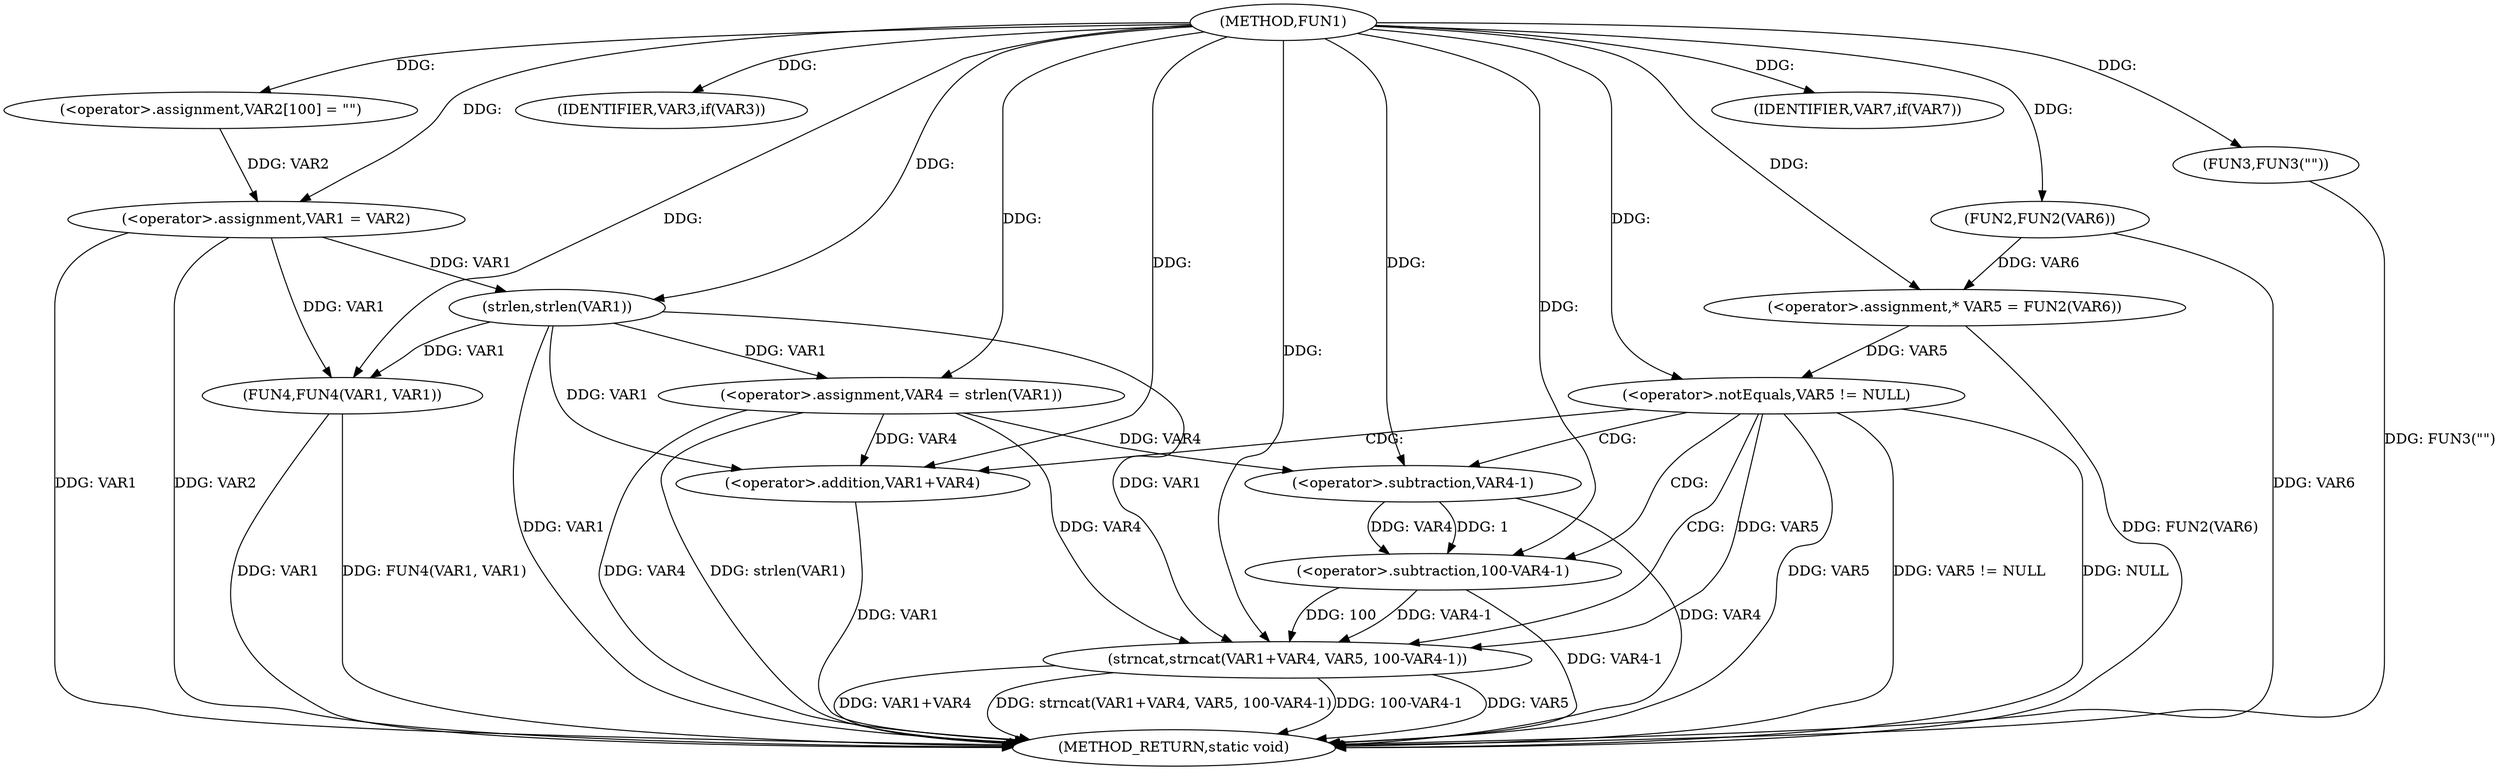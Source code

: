 digraph FUN1 {  
"1000100" [label = "(METHOD,FUN1)" ]
"1000149" [label = "(METHOD_RETURN,static void)" ]
"1000104" [label = "(<operator>.assignment,VAR2[100] = \"\")" ]
"1000107" [label = "(<operator>.assignment,VAR1 = VAR2)" ]
"1000111" [label = "(IDENTIFIER,VAR3,if(VAR3))" ]
"1000115" [label = "(<operator>.assignment,VAR4 = strlen(VAR1))" ]
"1000117" [label = "(strlen,strlen(VAR1))" ]
"1000120" [label = "(<operator>.assignment,* VAR5 = FUN2(VAR6))" ]
"1000122" [label = "(FUN2,FUN2(VAR6))" ]
"1000125" [label = "(<operator>.notEquals,VAR5 != NULL)" ]
"1000129" [label = "(strncat,strncat(VAR1+VAR4, VAR5, 100-VAR4-1))" ]
"1000130" [label = "(<operator>.addition,VAR1+VAR4)" ]
"1000134" [label = "(<operator>.subtraction,100-VAR4-1)" ]
"1000136" [label = "(<operator>.subtraction,VAR4-1)" ]
"1000140" [label = "(IDENTIFIER,VAR7,if(VAR7))" ]
"1000142" [label = "(FUN3,FUN3(\"\"))" ]
"1000146" [label = "(FUN4,FUN4(VAR1, VAR1))" ]
  "1000115" -> "1000149"  [ label = "DDG: strlen(VAR1)"] 
  "1000142" -> "1000149"  [ label = "DDG: FUN3(\"\")"] 
  "1000125" -> "1000149"  [ label = "DDG: VAR5 != NULL"] 
  "1000107" -> "1000149"  [ label = "DDG: VAR1"] 
  "1000122" -> "1000149"  [ label = "DDG: VAR6"] 
  "1000146" -> "1000149"  [ label = "DDG: VAR1"] 
  "1000125" -> "1000149"  [ label = "DDG: NULL"] 
  "1000117" -> "1000149"  [ label = "DDG: VAR1"] 
  "1000129" -> "1000149"  [ label = "DDG: VAR5"] 
  "1000146" -> "1000149"  [ label = "DDG: FUN4(VAR1, VAR1)"] 
  "1000130" -> "1000149"  [ label = "DDG: VAR1"] 
  "1000129" -> "1000149"  [ label = "DDG: VAR1+VAR4"] 
  "1000125" -> "1000149"  [ label = "DDG: VAR5"] 
  "1000129" -> "1000149"  [ label = "DDG: strncat(VAR1+VAR4, VAR5, 100-VAR4-1)"] 
  "1000129" -> "1000149"  [ label = "DDG: 100-VAR4-1"] 
  "1000134" -> "1000149"  [ label = "DDG: VAR4-1"] 
  "1000120" -> "1000149"  [ label = "DDG: FUN2(VAR6)"] 
  "1000115" -> "1000149"  [ label = "DDG: VAR4"] 
  "1000136" -> "1000149"  [ label = "DDG: VAR4"] 
  "1000107" -> "1000149"  [ label = "DDG: VAR2"] 
  "1000100" -> "1000104"  [ label = "DDG: "] 
  "1000104" -> "1000107"  [ label = "DDG: VAR2"] 
  "1000100" -> "1000107"  [ label = "DDG: "] 
  "1000100" -> "1000111"  [ label = "DDG: "] 
  "1000117" -> "1000115"  [ label = "DDG: VAR1"] 
  "1000100" -> "1000115"  [ label = "DDG: "] 
  "1000107" -> "1000117"  [ label = "DDG: VAR1"] 
  "1000100" -> "1000117"  [ label = "DDG: "] 
  "1000122" -> "1000120"  [ label = "DDG: VAR6"] 
  "1000100" -> "1000120"  [ label = "DDG: "] 
  "1000100" -> "1000122"  [ label = "DDG: "] 
  "1000120" -> "1000125"  [ label = "DDG: VAR5"] 
  "1000100" -> "1000125"  [ label = "DDG: "] 
  "1000117" -> "1000129"  [ label = "DDG: VAR1"] 
  "1000100" -> "1000129"  [ label = "DDG: "] 
  "1000115" -> "1000129"  [ label = "DDG: VAR4"] 
  "1000117" -> "1000130"  [ label = "DDG: VAR1"] 
  "1000100" -> "1000130"  [ label = "DDG: "] 
  "1000115" -> "1000130"  [ label = "DDG: VAR4"] 
  "1000125" -> "1000129"  [ label = "DDG: VAR5"] 
  "1000134" -> "1000129"  [ label = "DDG: 100"] 
  "1000134" -> "1000129"  [ label = "DDG: VAR4-1"] 
  "1000100" -> "1000134"  [ label = "DDG: "] 
  "1000136" -> "1000134"  [ label = "DDG: VAR4"] 
  "1000136" -> "1000134"  [ label = "DDG: 1"] 
  "1000100" -> "1000136"  [ label = "DDG: "] 
  "1000115" -> "1000136"  [ label = "DDG: VAR4"] 
  "1000100" -> "1000140"  [ label = "DDG: "] 
  "1000100" -> "1000142"  [ label = "DDG: "] 
  "1000107" -> "1000146"  [ label = "DDG: VAR1"] 
  "1000117" -> "1000146"  [ label = "DDG: VAR1"] 
  "1000100" -> "1000146"  [ label = "DDG: "] 
  "1000125" -> "1000129"  [ label = "CDG: "] 
  "1000125" -> "1000130"  [ label = "CDG: "] 
  "1000125" -> "1000136"  [ label = "CDG: "] 
  "1000125" -> "1000134"  [ label = "CDG: "] 
}
